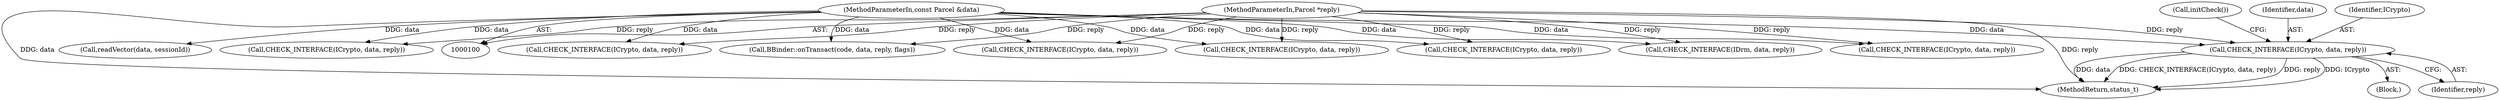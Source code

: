 digraph "0_Android_22f824feac43d5758f9a70b77f2aca840ba62c3b@pointer" {
"1000111" [label="(Call,CHECK_INTERFACE(ICrypto, data, reply))"];
"1000102" [label="(MethodParameterIn,const Parcel &data)"];
"1000103" [label="(MethodParameterIn,Parcel *reply)"];
"1000483" [label="(MethodReturn,status_t)"];
"1000463" [label="(Call,CHECK_INTERFACE(IDrm, data, reply))"];
"1000110" [label="(Block,)"];
"1000103" [label="(MethodParameterIn,Parcel *reply)"];
"1000111" [label="(Call,CHECK_INTERFACE(ICrypto, data, reply))"];
"1000116" [label="(Call,initCheck())"];
"1000195" [label="(Call,CHECK_INTERFACE(ICrypto, data, reply))"];
"1000121" [label="(Call,CHECK_INTERFACE(ICrypto, data, reply))"];
"1000102" [label="(MethodParameterIn,const Parcel &data)"];
"1000210" [label="(Call,CHECK_INTERFACE(ICrypto, data, reply))"];
"1000185" [label="(Call,CHECK_INTERFACE(ICrypto, data, reply))"];
"1000113" [label="(Identifier,data)"];
"1000444" [label="(Call,CHECK_INTERFACE(ICrypto, data, reply))"];
"1000468" [label="(Call,readVector(data, sessionId))"];
"1000478" [label="(Call,BBinder::onTransact(code, data, reply, flags))"];
"1000137" [label="(Call,CHECK_INTERFACE(ICrypto, data, reply))"];
"1000112" [label="(Identifier,ICrypto)"];
"1000114" [label="(Identifier,reply)"];
"1000111" -> "1000110"  [label="AST: "];
"1000111" -> "1000114"  [label="CFG: "];
"1000112" -> "1000111"  [label="AST: "];
"1000113" -> "1000111"  [label="AST: "];
"1000114" -> "1000111"  [label="AST: "];
"1000116" -> "1000111"  [label="CFG: "];
"1000111" -> "1000483"  [label="DDG: reply"];
"1000111" -> "1000483"  [label="DDG: ICrypto"];
"1000111" -> "1000483"  [label="DDG: data"];
"1000111" -> "1000483"  [label="DDG: CHECK_INTERFACE(ICrypto, data, reply)"];
"1000102" -> "1000111"  [label="DDG: data"];
"1000103" -> "1000111"  [label="DDG: reply"];
"1000102" -> "1000100"  [label="AST: "];
"1000102" -> "1000483"  [label="DDG: data"];
"1000102" -> "1000121"  [label="DDG: data"];
"1000102" -> "1000137"  [label="DDG: data"];
"1000102" -> "1000185"  [label="DDG: data"];
"1000102" -> "1000195"  [label="DDG: data"];
"1000102" -> "1000210"  [label="DDG: data"];
"1000102" -> "1000444"  [label="DDG: data"];
"1000102" -> "1000463"  [label="DDG: data"];
"1000102" -> "1000468"  [label="DDG: data"];
"1000102" -> "1000478"  [label="DDG: data"];
"1000103" -> "1000100"  [label="AST: "];
"1000103" -> "1000483"  [label="DDG: reply"];
"1000103" -> "1000121"  [label="DDG: reply"];
"1000103" -> "1000137"  [label="DDG: reply"];
"1000103" -> "1000185"  [label="DDG: reply"];
"1000103" -> "1000195"  [label="DDG: reply"];
"1000103" -> "1000210"  [label="DDG: reply"];
"1000103" -> "1000444"  [label="DDG: reply"];
"1000103" -> "1000463"  [label="DDG: reply"];
"1000103" -> "1000478"  [label="DDG: reply"];
}
